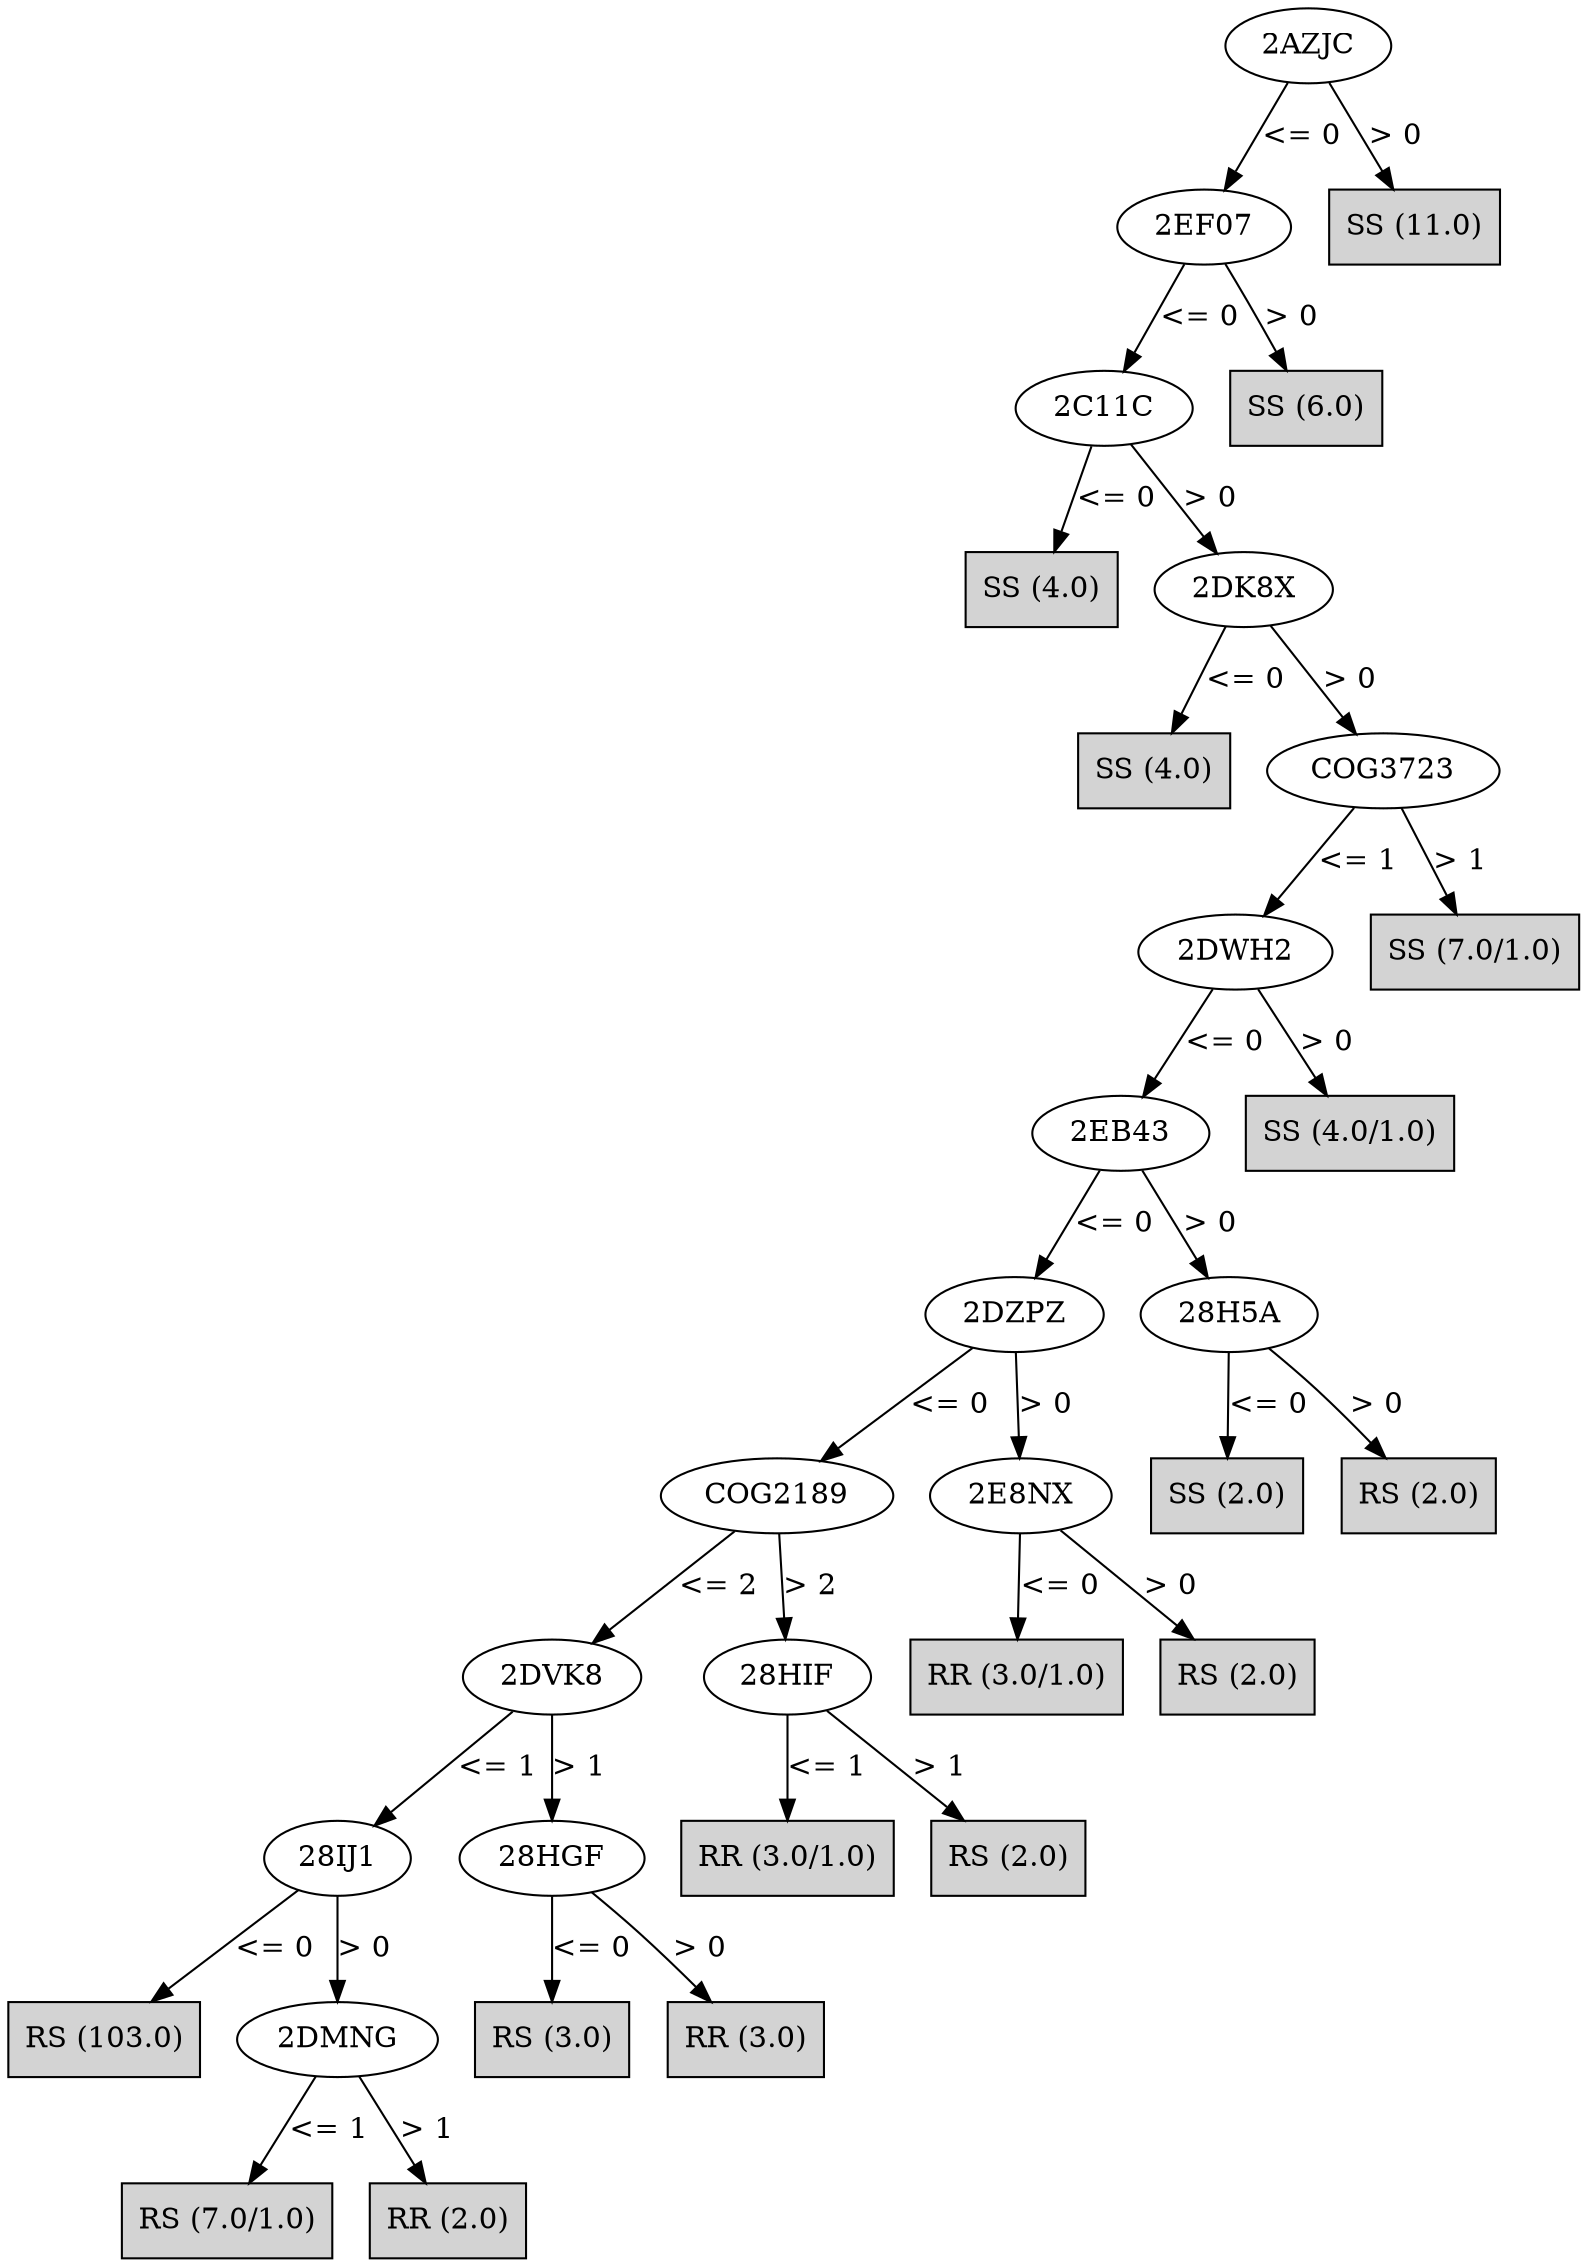 digraph J48Tree {
N0 [label="2AZJC" ]
N0->N1 [label="<= 0"]
N1 [label="2EF07" ]
N1->N2 [label="<= 0"]
N2 [label="2C11C" ]
N2->N3 [label="<= 0"]
N3 [label="SS (4.0)" shape=box style=filled ]
N2->N4 [label="> 0"]
N4 [label="2DK8X" ]
N4->N5 [label="<= 0"]
N5 [label="SS (4.0)" shape=box style=filled ]
N4->N6 [label="> 0"]
N6 [label="COG3723" ]
N6->N7 [label="<= 1"]
N7 [label="2DWH2" ]
N7->N8 [label="<= 0"]
N8 [label="2EB43" ]
N8->N9 [label="<= 0"]
N9 [label="2DZPZ" ]
N9->N10 [label="<= 0"]
N10 [label="COG2189" ]
N10->N11 [label="<= 2"]
N11 [label="2DVK8" ]
N11->N12 [label="<= 1"]
N12 [label="28IJ1" ]
N12->N13 [label="<= 0"]
N13 [label="RS (103.0)" shape=box style=filled ]
N12->N14 [label="> 0"]
N14 [label="2DMNG" ]
N14->N15 [label="<= 1"]
N15 [label="RS (7.0/1.0)" shape=box style=filled ]
N14->N16 [label="> 1"]
N16 [label="RR (2.0)" shape=box style=filled ]
N11->N17 [label="> 1"]
N17 [label="28HGF" ]
N17->N18 [label="<= 0"]
N18 [label="RS (3.0)" shape=box style=filled ]
N17->N19 [label="> 0"]
N19 [label="RR (3.0)" shape=box style=filled ]
N10->N20 [label="> 2"]
N20 [label="28HIF" ]
N20->N21 [label="<= 1"]
N21 [label="RR (3.0/1.0)" shape=box style=filled ]
N20->N22 [label="> 1"]
N22 [label="RS (2.0)" shape=box style=filled ]
N9->N23 [label="> 0"]
N23 [label="2E8NX" ]
N23->N24 [label="<= 0"]
N24 [label="RR (3.0/1.0)" shape=box style=filled ]
N23->N25 [label="> 0"]
N25 [label="RS (2.0)" shape=box style=filled ]
N8->N26 [label="> 0"]
N26 [label="28H5A" ]
N26->N27 [label="<= 0"]
N27 [label="SS (2.0)" shape=box style=filled ]
N26->N28 [label="> 0"]
N28 [label="RS (2.0)" shape=box style=filled ]
N7->N29 [label="> 0"]
N29 [label="SS (4.0/1.0)" shape=box style=filled ]
N6->N30 [label="> 1"]
N30 [label="SS (7.0/1.0)" shape=box style=filled ]
N1->N31 [label="> 0"]
N31 [label="SS (6.0)" shape=box style=filled ]
N0->N32 [label="> 0"]
N32 [label="SS (11.0)" shape=box style=filled ]
}

